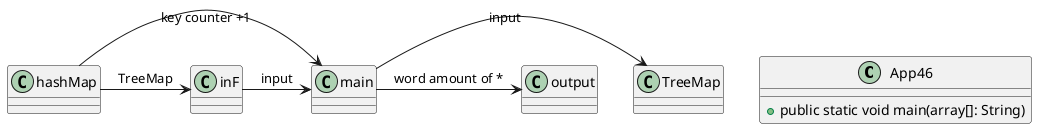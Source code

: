 @startuml
class App46
{
+public static void main(array[]: String)
}

inF->main : input
main->TreeMap : input
hashMap->inF : TreeMap
hashMap-> main : key counter +1
main->output : word amount of *
@enduml